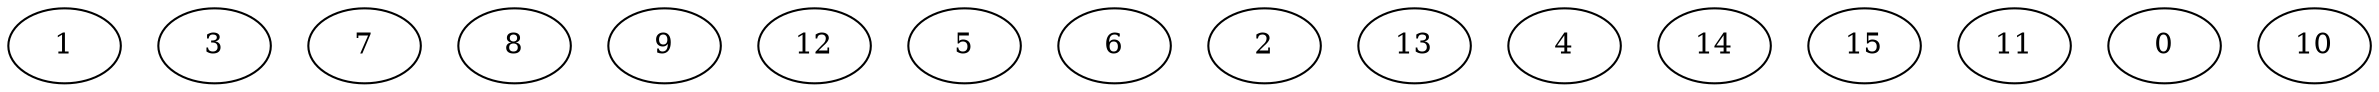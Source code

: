digraph "Independent_Nodes_16_WeightType_Random#6" {
	graph ["Duplicate states"=0,
		GraphType=Independent,
		"Max states in OPEN"=0,
		Modes="120000ms; topo-ordered tasks, ; Pruning: task equivalence, fixed order ready list, ; F-value: ; Optimisation: best schedule length (\
SL) optimisation on equal, ",
		NumberOfTasks=16,
		"Pruned using list schedule length"=223,
		"States removed from OPEN"=0,
		TargetSystem="Homogeneous-2",
		"Time to schedule (ms)"=108,
		"Total idle time"=0,
		"Total schedule length"=53,
		"Total sequential time"=105,
		"Total states created"=537
	];
	1	["Finish time"=9,
		Processor=0,
		"Start time"=0,
		Weight=9];
	3	["Finish time"=9,
		Processor=1,
		"Start time"=0,
		Weight=9];
	7	["Finish time"=18,
		Processor=0,
		"Start time"=9,
		Weight=9];
	8	["Finish time"=18,
		Processor=1,
		"Start time"=9,
		Weight=9];
	9	["Finish time"=27,
		Processor=0,
		"Start time"=18,
		Weight=9];
	12	["Finish time"=27,
		Processor=1,
		"Start time"=18,
		Weight=9];
	5	["Finish time"=35,
		Processor=0,
		"Start time"=27,
		Weight=8];
	6	["Finish time"=35,
		Processor=1,
		"Start time"=27,
		Weight=8];
	2	["Finish time"=42,
		Processor=0,
		"Start time"=35,
		Weight=7];
	13	["Finish time"=41,
		Processor=1,
		"Start time"=35,
		Weight=6];
	4	["Finish time"=46,
		Processor=1,
		"Start time"=41,
		Weight=5];
	14	["Finish time"=47,
		Processor=0,
		"Start time"=42,
		Weight=5];
	15	["Finish time"=51,
		Processor=1,
		"Start time"=46,
		Weight=5];
	11	["Finish time"=50,
		Processor=0,
		"Start time"=47,
		Weight=3];
	0	["Finish time"=52,
		Processor=0,
		"Start time"=50,
		Weight=2];
	10	["Finish time"=53,
		Processor=1,
		"Start time"=51,
		Weight=2];
}
